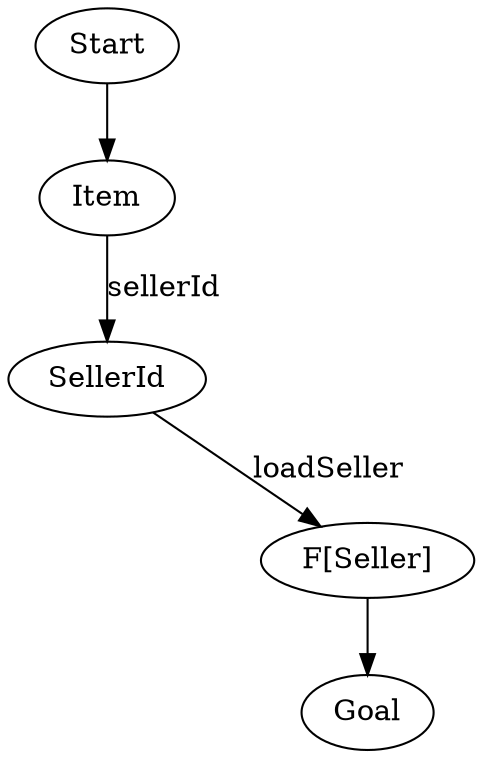 digraph {
    Start[class="extremity"]
    Goal[class="extremity"]

    Seller[Label="Seller" class="goal" group="upper" style="invis"]
    FSeller[label="F[Seller]" group="lower" class="goal"]

    Item[class="start,disabled" group="upper"]
    UUID[label="SellerId" group="upper" class="disabled"]

    {
        rank=same
        Seller -> FSeller[style="invis"]
    }

    Item -> UUID[label="sellerId" class="disabled"]
    UUID -> Seller[style="invis"]
    UUID -> FSeller[label="loadSeller" class="required,disabled"]


    Start -> Item[class="start,disabled"]
    FSeller -> Goal[class="goal"]
}
